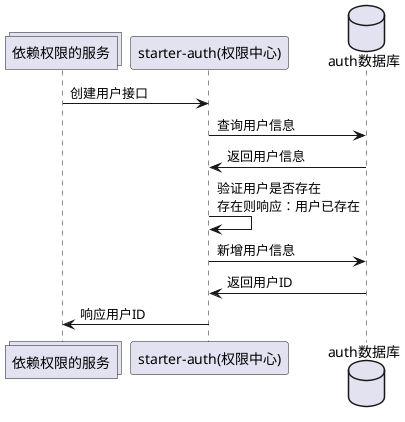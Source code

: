 @startuml

collections "依赖权限的服务"
participant "starter-auth(权限中心)"
database "auth数据库"

"依赖权限的服务" -> "starter-auth(权限中心)" : \
创建用户接口

"starter-auth(权限中心)" -> "auth数据库" : \
查询用户信息

"starter-auth(权限中心)" <- "auth数据库" : \
返回用户信息

"starter-auth(权限中心)" -> "starter-auth(权限中心)" : \
验证用户是否存在\n\
存在则响应：用户已存在

"starter-auth(权限中心)" -> "auth数据库" : \
新增用户信息

"starter-auth(权限中心)" <- "auth数据库" : \
返回用户ID

"依赖权限的服务" <- "starter-auth(权限中心)" : \
响应用户ID

@enduml